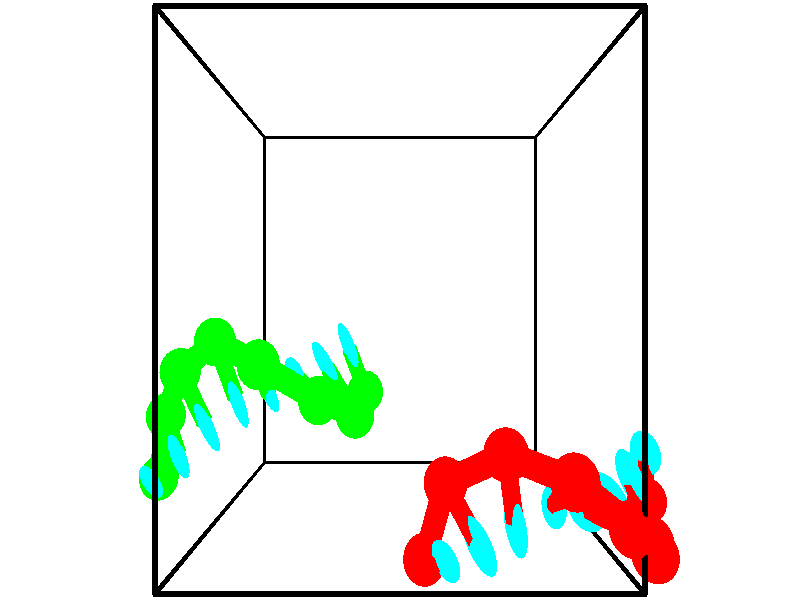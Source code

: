 // switches for output
#declare DRAW_BASES = 1; // possible values are 0, 1; only relevant for DNA ribbons
#declare DRAW_BASES_TYPE = 3; // possible values are 1, 2, 3; only relevant for DNA ribbons
#declare DRAW_FOG = 0; // set to 1 to enable fog

#include "colors.inc"

#include "transforms.inc"
background { rgb <1, 1, 1>}

#default {
   normal{
       ripples 0.25
       frequency 0.20
       turbulence 0.2
       lambda 5
   }
	finish {
		phong 0.1
		phong_size 40.
	}
}

// original window dimensions: 1024x640


// camera settings

camera {
	sky <-0, 1, 0>
	up <-0, 1, 0>
	right 1.6 * <1, 0, 0>
	location <2.5, 2.5, 11.1562>
	look_at <2.5, 2.5, 2.5>
	direction <0, 0, -8.6562>
	angle 67.0682
}


# declare cpy_camera_pos = <2.5, 2.5, 11.1562>;
# if (DRAW_FOG = 1)
fog {
	fog_type 2
	up vnormalize(cpy_camera_pos)
	color rgbt<1,1,1,0.3>
	distance 1e-5
	fog_alt 3e-3
	fog_offset 4
}
# end


// LIGHTS

# declare lum = 6;
global_settings {
	ambient_light rgb lum * <0.05, 0.05, 0.05>
	max_trace_level 15
}# declare cpy_direct_light_amount = 0.25;
light_source
{	1000 * <-1, -1, 1>,
	rgb lum * cpy_direct_light_amount
	parallel
}

light_source
{	1000 * <1, 1, -1>,
	rgb lum * cpy_direct_light_amount
	parallel
}

// strand 0

// nucleotide -1

// particle -1
sphere {
	<2.787860, -0.038856, 4.066402> 0.250000
	pigment { color rgbt <1,0,0,0> }
	no_shadow
}
cylinder {
	<2.900829, 0.081886, 4.430626>,  <2.968611, 0.154332, 4.649160>, 0.100000
	pigment { color rgbt <1,0,0,0> }
	no_shadow
}
cylinder {
	<2.900829, 0.081886, 4.430626>,  <2.787860, -0.038856, 4.066402>, 0.100000
	pigment { color rgbt <1,0,0,0> }
	no_shadow
}

// particle -1
sphere {
	<2.900829, 0.081886, 4.430626> 0.100000
	pigment { color rgbt <1,0,0,0> }
	no_shadow
}
sphere {
	0, 1
	scale<0.080000,0.200000,0.300000>
	matrix <0.855838, 0.349492, -0.381310,
		-0.433334, 0.886982, -0.159635,
		0.282424, 0.301857, 0.910560,
		2.985557, 0.172443, 4.703794>
	pigment { color rgbt <0,1,1,0> }
	no_shadow
}
cylinder {
	<3.023593, 0.743073, 4.204844>,  <2.787860, -0.038856, 4.066402>, 0.130000
	pigment { color rgbt <1,0,0,0> }
	no_shadow
}

// nucleotide -1

// particle -1
sphere {
	<3.023593, 0.743073, 4.204844> 0.250000
	pigment { color rgbt <1,0,0,0> }
	no_shadow
}
cylinder {
	<3.216511, 0.477676, 4.433640>,  <3.332262, 0.318438, 4.570917>, 0.100000
	pigment { color rgbt <1,0,0,0> }
	no_shadow
}
cylinder {
	<3.216511, 0.477676, 4.433640>,  <3.023593, 0.743073, 4.204844>, 0.100000
	pigment { color rgbt <1,0,0,0> }
	no_shadow
}

// particle -1
sphere {
	<3.216511, 0.477676, 4.433640> 0.100000
	pigment { color rgbt <1,0,0,0> }
	no_shadow
}
sphere {
	0, 1
	scale<0.080000,0.200000,0.300000>
	matrix <0.849598, 0.195156, -0.489997,
		0.213482, 0.722284, 0.657824,
		0.482295, -0.663491, 0.571988,
		3.361199, 0.278629, 4.605236>
	pigment { color rgbt <0,1,1,0> }
	no_shadow
}
cylinder {
	<3.669935, 1.076787, 4.501951>,  <3.023593, 0.743073, 4.204844>, 0.130000
	pigment { color rgbt <1,0,0,0> }
	no_shadow
}

// nucleotide -1

// particle -1
sphere {
	<3.669935, 1.076787, 4.501951> 0.250000
	pigment { color rgbt <1,0,0,0> }
	no_shadow
}
cylinder {
	<3.737782, 0.684898, 4.459282>,  <3.778489, 0.449766, 4.433681>, 0.100000
	pigment { color rgbt <1,0,0,0> }
	no_shadow
}
cylinder {
	<3.737782, 0.684898, 4.459282>,  <3.669935, 1.076787, 4.501951>, 0.100000
	pigment { color rgbt <1,0,0,0> }
	no_shadow
}

// particle -1
sphere {
	<3.737782, 0.684898, 4.459282> 0.100000
	pigment { color rgbt <1,0,0,0> }
	no_shadow
}
sphere {
	0, 1
	scale<0.080000,0.200000,0.300000>
	matrix <0.920917, 0.196109, -0.336827,
		0.350916, -0.041105, 0.935504,
		0.169616, -0.979720, -0.106672,
		3.788666, 0.390982, 4.427280>
	pigment { color rgbt <0,1,1,0> }
	no_shadow
}
cylinder {
	<4.304995, 0.935201, 4.936316>,  <3.669935, 1.076787, 4.501951>, 0.130000
	pigment { color rgbt <1,0,0,0> }
	no_shadow
}

// nucleotide -1

// particle -1
sphere {
	<4.304995, 0.935201, 4.936316> 0.250000
	pigment { color rgbt <1,0,0,0> }
	no_shadow
}
cylinder {
	<4.264561, 0.719528, 4.601875>,  <4.240301, 0.590125, 4.401211>, 0.100000
	pigment { color rgbt <1,0,0,0> }
	no_shadow
}
cylinder {
	<4.264561, 0.719528, 4.601875>,  <4.304995, 0.935201, 4.936316>, 0.100000
	pigment { color rgbt <1,0,0,0> }
	no_shadow
}

// particle -1
sphere {
	<4.264561, 0.719528, 4.601875> 0.100000
	pigment { color rgbt <1,0,0,0> }
	no_shadow
}
sphere {
	0, 1
	scale<0.080000,0.200000,0.300000>
	matrix <0.953001, 0.188783, -0.236959,
		0.285606, -0.820758, 0.494758,
		-0.101084, -0.539181, -0.836101,
		4.234235, 0.557774, 4.351045>
	pigment { color rgbt <0,1,1,0> }
	no_shadow
}
cylinder {
	<4.946248, 0.501842, 4.840389>,  <4.304995, 0.935201, 4.936316>, 0.130000
	pigment { color rgbt <1,0,0,0> }
	no_shadow
}

// nucleotide -1

// particle -1
sphere {
	<4.946248, 0.501842, 4.840389> 0.250000
	pigment { color rgbt <1,0,0,0> }
	no_shadow
}
cylinder {
	<4.775234, 0.496025, 4.478836>,  <4.672626, 0.492535, 4.261904>, 0.100000
	pigment { color rgbt <1,0,0,0> }
	no_shadow
}
cylinder {
	<4.775234, 0.496025, 4.478836>,  <4.946248, 0.501842, 4.840389>, 0.100000
	pigment { color rgbt <1,0,0,0> }
	no_shadow
}

// particle -1
sphere {
	<4.775234, 0.496025, 4.478836> 0.100000
	pigment { color rgbt <1,0,0,0> }
	no_shadow
}
sphere {
	0, 1
	scale<0.080000,0.200000,0.300000>
	matrix <0.899266, -0.109032, -0.423595,
		-0.092393, -0.993932, 0.059690,
		-0.427533, -0.014540, -0.903883,
		4.646974, 0.491663, 4.207671>
	pigment { color rgbt <0,1,1,0> }
	no_shadow
}
cylinder {
	<5.351913, 0.119368, 4.409184>,  <4.946248, 0.501842, 4.840389>, 0.130000
	pigment { color rgbt <1,0,0,0> }
	no_shadow
}

// nucleotide -1

// particle -1
sphere {
	<5.351913, 0.119368, 4.409184> 0.250000
	pigment { color rgbt <1,0,0,0> }
	no_shadow
}
cylinder {
	<5.142231, 0.357529, 4.165642>,  <5.016421, 0.500425, 4.019516>, 0.100000
	pigment { color rgbt <1,0,0,0> }
	no_shadow
}
cylinder {
	<5.142231, 0.357529, 4.165642>,  <5.351913, 0.119368, 4.409184>, 0.100000
	pigment { color rgbt <1,0,0,0> }
	no_shadow
}

// particle -1
sphere {
	<5.142231, 0.357529, 4.165642> 0.100000
	pigment { color rgbt <1,0,0,0> }
	no_shadow
}
sphere {
	0, 1
	scale<0.080000,0.200000,0.300000>
	matrix <0.797750, 0.093147, -0.595751,
		-0.297997, -0.798011, -0.523809,
		-0.524206, 0.595401, -0.608856,
		4.984969, 0.536149, 3.982985>
	pigment { color rgbt <0,1,1,0> }
	no_shadow
}
cylinder {
	<5.599509, 0.026063, 3.735259>,  <5.351913, 0.119368, 4.409184>, 0.130000
	pigment { color rgbt <1,0,0,0> }
	no_shadow
}

// nucleotide -1

// particle -1
sphere {
	<5.599509, 0.026063, 3.735259> 0.250000
	pigment { color rgbt <1,0,0,0> }
	no_shadow
}
cylinder {
	<5.456562, 0.398460, 3.705482>,  <5.370794, 0.621899, 3.687617>, 0.100000
	pigment { color rgbt <1,0,0,0> }
	no_shadow
}
cylinder {
	<5.456562, 0.398460, 3.705482>,  <5.599509, 0.026063, 3.735259>, 0.100000
	pigment { color rgbt <1,0,0,0> }
	no_shadow
}

// particle -1
sphere {
	<5.456562, 0.398460, 3.705482> 0.100000
	pigment { color rgbt <1,0,0,0> }
	no_shadow
}
sphere {
	0, 1
	scale<0.080000,0.200000,0.300000>
	matrix <0.875099, 0.305931, -0.374978,
		-0.326328, -0.199148, -0.924040,
		-0.357368, 0.930992, -0.074440,
		5.349351, 0.677758, 3.683150>
	pigment { color rgbt <0,1,1,0> }
	no_shadow
}
cylinder {
	<5.818569, 0.254822, 3.040253>,  <5.599509, 0.026063, 3.735259>, 0.130000
	pigment { color rgbt <1,0,0,0> }
	no_shadow
}

// nucleotide -1

// particle -1
sphere {
	<5.818569, 0.254822, 3.040253> 0.250000
	pigment { color rgbt <1,0,0,0> }
	no_shadow
}
cylinder {
	<5.729824, 0.596329, 3.228661>,  <5.676577, 0.801233, 3.341705>, 0.100000
	pigment { color rgbt <1,0,0,0> }
	no_shadow
}
cylinder {
	<5.729824, 0.596329, 3.228661>,  <5.818569, 0.254822, 3.040253>, 0.100000
	pigment { color rgbt <1,0,0,0> }
	no_shadow
}

// particle -1
sphere {
	<5.729824, 0.596329, 3.228661> 0.100000
	pigment { color rgbt <1,0,0,0> }
	no_shadow
}
sphere {
	0, 1
	scale<0.080000,0.200000,0.300000>
	matrix <0.638122, 0.492380, -0.591914,
		-0.737277, 0.169244, -0.654048,
		-0.221862, 0.853767, 0.471019,
		5.663266, 0.852459, 3.369966>
	pigment { color rgbt <0,1,1,0> }
	no_shadow
}
// strand 1

// nucleotide -1

// particle -1
sphere {
	<2.008731, 1.417326, 2.611664> 0.250000
	pigment { color rgbt <0,1,0,0> }
	no_shadow
}
cylinder {
	<1.887535, 1.742081, 2.811279>,  <1.814818, 1.936933, 2.931048>, 0.100000
	pigment { color rgbt <0,1,0,0> }
	no_shadow
}
cylinder {
	<1.887535, 1.742081, 2.811279>,  <2.008731, 1.417326, 2.611664>, 0.100000
	pigment { color rgbt <0,1,0,0> }
	no_shadow
}

// particle -1
sphere {
	<1.887535, 1.742081, 2.811279> 0.100000
	pigment { color rgbt <0,1,0,0> }
	no_shadow
}
sphere {
	0, 1
	scale<0.080000,0.200000,0.300000>
	matrix <-0.868045, -0.451236, 0.207086,
		0.393314, -0.370442, 0.841473,
		-0.302990, 0.811886, 0.499037,
		1.796638, 1.985646, 2.960990>
	pigment { color rgbt <0,1,1,0> }
	no_shadow
}
cylinder {
	<1.915690, 1.248329, 3.289977>,  <2.008731, 1.417326, 2.611664>, 0.130000
	pigment { color rgbt <0,1,0,0> }
	no_shadow
}

// nucleotide -1

// particle -1
sphere {
	<1.915690, 1.248329, 3.289977> 0.250000
	pigment { color rgbt <0,1,0,0> }
	no_shadow
}
cylinder {
	<1.681385, 1.557587, 3.192711>,  <1.540802, 1.743142, 3.134351>, 0.100000
	pigment { color rgbt <0,1,0,0> }
	no_shadow
}
cylinder {
	<1.681385, 1.557587, 3.192711>,  <1.915690, 1.248329, 3.289977>, 0.100000
	pigment { color rgbt <0,1,0,0> }
	no_shadow
}

// particle -1
sphere {
	<1.681385, 1.557587, 3.192711> 0.100000
	pigment { color rgbt <0,1,0,0> }
	no_shadow
}
sphere {
	0, 1
	scale<0.080000,0.200000,0.300000>
	matrix <-0.797055, -0.495133, 0.345754,
		0.146919, 0.396346, 0.906270,
		-0.585763, 0.773145, -0.243165,
		1.505656, 1.789530, 3.119761>
	pigment { color rgbt <0,1,1,0> }
	no_shadow
}
cylinder {
	<1.506047, 1.477970, 3.775002>,  <1.915690, 1.248329, 3.289977>, 0.130000
	pigment { color rgbt <0,1,0,0> }
	no_shadow
}

// nucleotide -1

// particle -1
sphere {
	<1.506047, 1.477970, 3.775002> 0.250000
	pigment { color rgbt <0,1,0,0> }
	no_shadow
}
cylinder {
	<1.287476, 1.584366, 3.457344>,  <1.156333, 1.648203, 3.266750>, 0.100000
	pigment { color rgbt <0,1,0,0> }
	no_shadow
}
cylinder {
	<1.287476, 1.584366, 3.457344>,  <1.506047, 1.477970, 3.775002>, 0.100000
	pigment { color rgbt <0,1,0,0> }
	no_shadow
}

// particle -1
sphere {
	<1.287476, 1.584366, 3.457344> 0.100000
	pigment { color rgbt <0,1,0,0> }
	no_shadow
}
sphere {
	0, 1
	scale<0.080000,0.200000,0.300000>
	matrix <-0.836055, -0.229027, 0.498557,
		-0.049269, 0.936374, 0.347529,
		-0.546429, 0.265990, -0.794144,
		1.123547, 1.664163, 3.219101>
	pigment { color rgbt <0,1,1,0> }
	no_shadow
}
cylinder {
	<0.816848, 1.860252, 3.982184>,  <1.506047, 1.477970, 3.775002>, 0.130000
	pigment { color rgbt <0,1,0,0> }
	no_shadow
}

// nucleotide -1

// particle -1
sphere {
	<0.816848, 1.860252, 3.982184> 0.250000
	pigment { color rgbt <0,1,0,0> }
	no_shadow
}
cylinder {
	<0.815968, 1.650223, 3.641762>,  <0.815439, 1.524205, 3.437509>, 0.100000
	pigment { color rgbt <0,1,0,0> }
	no_shadow
}
cylinder {
	<0.815968, 1.650223, 3.641762>,  <0.816848, 1.860252, 3.982184>, 0.100000
	pigment { color rgbt <0,1,0,0> }
	no_shadow
}

// particle -1
sphere {
	<0.815968, 1.650223, 3.641762> 0.100000
	pigment { color rgbt <0,1,0,0> }
	no_shadow
}
sphere {
	0, 1
	scale<0.080000,0.200000,0.300000>
	matrix <-0.807157, -0.501474, 0.311481,
		-0.590332, 0.687621, -0.422712,
		-0.002201, -0.525072, -0.851055,
		0.815307, 1.492701, 3.386445>
	pigment { color rgbt <0,1,1,0> }
	no_shadow
}
cylinder {
	<0.203122, 2.068075, 3.658591>,  <0.816848, 1.860252, 3.982184>, 0.130000
	pigment { color rgbt <0,1,0,0> }
	no_shadow
}

// nucleotide -1

// particle -1
sphere {
	<0.203122, 2.068075, 3.658591> 0.250000
	pigment { color rgbt <0,1,0,0> }
	no_shadow
}
cylinder {
	<0.340900, 1.700897, 3.579865>,  <0.423567, 1.480591, 3.532629>, 0.100000
	pigment { color rgbt <0,1,0,0> }
	no_shadow
}
cylinder {
	<0.340900, 1.700897, 3.579865>,  <0.203122, 2.068075, 3.658591>, 0.100000
	pigment { color rgbt <0,1,0,0> }
	no_shadow
}

// particle -1
sphere {
	<0.340900, 1.700897, 3.579865> 0.100000
	pigment { color rgbt <0,1,0,0> }
	no_shadow
}
sphere {
	0, 1
	scale<0.080000,0.200000,0.300000>
	matrix <-0.881744, -0.388296, 0.267870,
		-0.322313, 0.081275, -0.943138,
		0.344445, -0.917944, -0.196816,
		0.444234, 1.425514, 3.520819>
	pigment { color rgbt <0,1,1,0> }
	no_shadow
}
cylinder {
	<-0.322489, 1.734997, 3.397644>,  <0.203122, 2.068075, 3.658591>, 0.130000
	pigment { color rgbt <0,1,0,0> }
	no_shadow
}

// nucleotide -1

// particle -1
sphere {
	<-0.322489, 1.734997, 3.397644> 0.250000
	pigment { color rgbt <0,1,0,0> }
	no_shadow
}
cylinder {
	<-0.102428, 1.411636, 3.481377>,  <0.029608, 1.217620, 3.531616>, 0.100000
	pigment { color rgbt <0,1,0,0> }
	no_shadow
}
cylinder {
	<-0.102428, 1.411636, 3.481377>,  <-0.322489, 1.734997, 3.397644>, 0.100000
	pigment { color rgbt <0,1,0,0> }
	no_shadow
}

// particle -1
sphere {
	<-0.102428, 1.411636, 3.481377> 0.100000
	pigment { color rgbt <0,1,0,0> }
	no_shadow
}
sphere {
	0, 1
	scale<0.080000,0.200000,0.300000>
	matrix <-0.825305, -0.488148, 0.283873,
		-0.127298, -0.328936, -0.935733,
		0.550152, -0.808401, 0.209332,
		0.062617, 1.169116, 3.544176>
	pigment { color rgbt <0,1,1,0> }
	no_shadow
}
cylinder {
	<-0.631713, 1.208289, 3.075147>,  <-0.322489, 1.734997, 3.397644>, 0.130000
	pigment { color rgbt <0,1,0,0> }
	no_shadow
}

// nucleotide -1

// particle -1
sphere {
	<-0.631713, 1.208289, 3.075147> 0.250000
	pigment { color rgbt <0,1,0,0> }
	no_shadow
}
cylinder {
	<-0.431473, 1.012772, 3.360939>,  <-0.311329, 0.895461, 3.532414>, 0.100000
	pigment { color rgbt <0,1,0,0> }
	no_shadow
}
cylinder {
	<-0.431473, 1.012772, 3.360939>,  <-0.631713, 1.208289, 3.075147>, 0.100000
	pigment { color rgbt <0,1,0,0> }
	no_shadow
}

// particle -1
sphere {
	<-0.431473, 1.012772, 3.360939> 0.100000
	pigment { color rgbt <0,1,0,0> }
	no_shadow
}
sphere {
	0, 1
	scale<0.080000,0.200000,0.300000>
	matrix <-0.836715, -0.484904, 0.254511,
		0.222051, -0.725224, -0.651724,
		0.500601, -0.488793, 0.714479,
		-0.281292, 0.866134, 3.575283>
	pigment { color rgbt <0,1,1,0> }
	no_shadow
}
cylinder {
	<-0.785495, 0.477888, 2.922524>,  <-0.631713, 1.208289, 3.075147>, 0.130000
	pigment { color rgbt <0,1,0,0> }
	no_shadow
}

// nucleotide -1

// particle -1
sphere {
	<-0.785495, 0.477888, 2.922524> 0.250000
	pigment { color rgbt <0,1,0,0> }
	no_shadow
}
cylinder {
	<-0.689625, 0.548096, 3.304466>,  <-0.632102, 0.590220, 3.533632>, 0.100000
	pigment { color rgbt <0,1,0,0> }
	no_shadow
}
cylinder {
	<-0.689625, 0.548096, 3.304466>,  <-0.785495, 0.477888, 2.922524>, 0.100000
	pigment { color rgbt <0,1,0,0> }
	no_shadow
}

// particle -1
sphere {
	<-0.689625, 0.548096, 3.304466> 0.100000
	pigment { color rgbt <0,1,0,0> }
	no_shadow
}
sphere {
	0, 1
	scale<0.080000,0.200000,0.300000>
	matrix <-0.751865, -0.588668, 0.296932,
		0.614211, -0.789089, -0.009122,
		0.239676, 0.175520, 0.954855,
		-0.617722, 0.600752, 3.590923>
	pigment { color rgbt <0,1,1,0> }
	no_shadow
}
// box output
cylinder {
	<0.000000, 0.000000, 0.000000>,  <5.000000, 0.000000, 0.000000>, 0.025000
	pigment { color rgbt <0,0,0,0> }
	no_shadow
}
cylinder {
	<0.000000, 0.000000, 0.000000>,  <0.000000, 5.000000, 0.000000>, 0.025000
	pigment { color rgbt <0,0,0,0> }
	no_shadow
}
cylinder {
	<0.000000, 0.000000, 0.000000>,  <0.000000, 0.000000, 5.000000>, 0.025000
	pigment { color rgbt <0,0,0,0> }
	no_shadow
}
cylinder {
	<5.000000, 5.000000, 5.000000>,  <0.000000, 5.000000, 5.000000>, 0.025000
	pigment { color rgbt <0,0,0,0> }
	no_shadow
}
cylinder {
	<5.000000, 5.000000, 5.000000>,  <5.000000, 0.000000, 5.000000>, 0.025000
	pigment { color rgbt <0,0,0,0> }
	no_shadow
}
cylinder {
	<5.000000, 5.000000, 5.000000>,  <5.000000, 5.000000, 0.000000>, 0.025000
	pigment { color rgbt <0,0,0,0> }
	no_shadow
}
cylinder {
	<0.000000, 0.000000, 5.000000>,  <0.000000, 5.000000, 5.000000>, 0.025000
	pigment { color rgbt <0,0,0,0> }
	no_shadow
}
cylinder {
	<0.000000, 0.000000, 5.000000>,  <5.000000, 0.000000, 5.000000>, 0.025000
	pigment { color rgbt <0,0,0,0> }
	no_shadow
}
cylinder {
	<5.000000, 5.000000, 0.000000>,  <0.000000, 5.000000, 0.000000>, 0.025000
	pigment { color rgbt <0,0,0,0> }
	no_shadow
}
cylinder {
	<5.000000, 5.000000, 0.000000>,  <5.000000, 0.000000, 0.000000>, 0.025000
	pigment { color rgbt <0,0,0,0> }
	no_shadow
}
cylinder {
	<5.000000, 0.000000, 5.000000>,  <5.000000, 0.000000, 0.000000>, 0.025000
	pigment { color rgbt <0,0,0,0> }
	no_shadow
}
cylinder {
	<0.000000, 5.000000, 0.000000>,  <0.000000, 5.000000, 5.000000>, 0.025000
	pigment { color rgbt <0,0,0,0> }
	no_shadow
}
// end of box output
